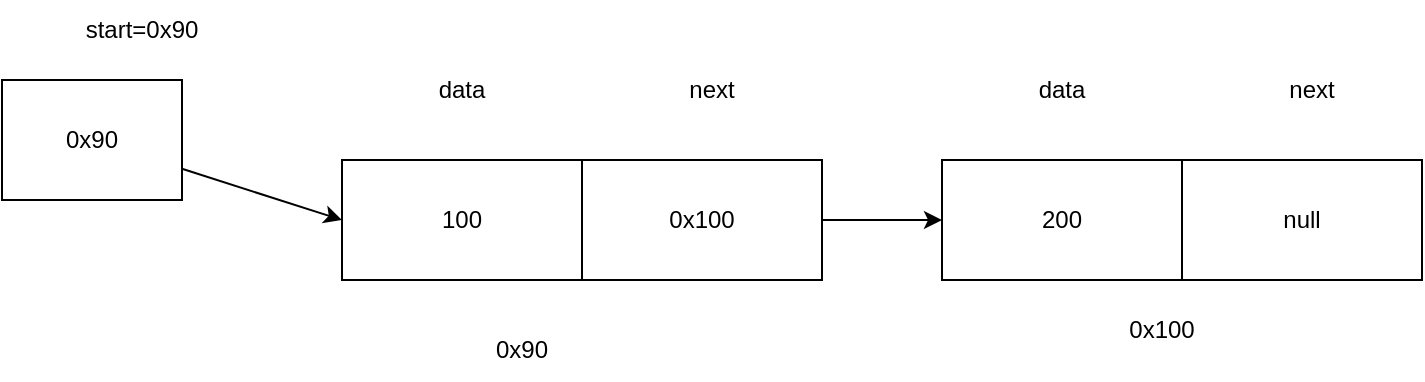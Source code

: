 <mxfile version="20.3.0" type="device" pages="6"><diagram id="IrsukhkZfzrEacSd2S8V" name="Linkedlist"><mxGraphModel dx="860" dy="659" grid="1" gridSize="10" guides="1" tooltips="1" connect="1" arrows="1" fold="1" page="1" pageScale="1" pageWidth="850" pageHeight="1100" math="0" shadow="0"><root><mxCell id="0"/><mxCell id="1" parent="0"/><mxCell id="32v2skrxvZOwGUJoyM3v-17" value="" style="group" vertex="1" connectable="0" parent="1"><mxGeometry x="240" y="100" width="240" height="110" as="geometry"/></mxCell><mxCell id="32v2skrxvZOwGUJoyM3v-13" value="100" style="rounded=0;whiteSpace=wrap;html=1;" vertex="1" parent="32v2skrxvZOwGUJoyM3v-17"><mxGeometry y="50" width="120" height="60" as="geometry"/></mxCell><mxCell id="32v2skrxvZOwGUJoyM3v-14" value="0x100" style="rounded=0;whiteSpace=wrap;html=1;" vertex="1" parent="32v2skrxvZOwGUJoyM3v-17"><mxGeometry x="120" y="50" width="120" height="60" as="geometry"/></mxCell><mxCell id="32v2skrxvZOwGUJoyM3v-15" value="data" style="text;html=1;strokeColor=none;fillColor=none;align=center;verticalAlign=middle;whiteSpace=wrap;rounded=0;" vertex="1" parent="32v2skrxvZOwGUJoyM3v-17"><mxGeometry x="30" width="60" height="30" as="geometry"/></mxCell><mxCell id="32v2skrxvZOwGUJoyM3v-16" value="next" style="text;html=1;strokeColor=none;fillColor=none;align=center;verticalAlign=middle;whiteSpace=wrap;rounded=0;" vertex="1" parent="32v2skrxvZOwGUJoyM3v-17"><mxGeometry x="155" width="60" height="30" as="geometry"/></mxCell><mxCell id="32v2skrxvZOwGUJoyM3v-18" value="" style="group" vertex="1" connectable="0" parent="1"><mxGeometry x="540" y="100" width="240" height="110" as="geometry"/></mxCell><mxCell id="32v2skrxvZOwGUJoyM3v-19" value="200" style="rounded=0;whiteSpace=wrap;html=1;" vertex="1" parent="32v2skrxvZOwGUJoyM3v-18"><mxGeometry y="50" width="120" height="60" as="geometry"/></mxCell><mxCell id="32v2skrxvZOwGUJoyM3v-20" value="null" style="rounded=0;whiteSpace=wrap;html=1;" vertex="1" parent="32v2skrxvZOwGUJoyM3v-18"><mxGeometry x="120" y="50" width="120" height="60" as="geometry"/></mxCell><mxCell id="32v2skrxvZOwGUJoyM3v-21" value="data" style="text;html=1;strokeColor=none;fillColor=none;align=center;verticalAlign=middle;whiteSpace=wrap;rounded=0;" vertex="1" parent="32v2skrxvZOwGUJoyM3v-18"><mxGeometry x="30" width="60" height="30" as="geometry"/></mxCell><mxCell id="32v2skrxvZOwGUJoyM3v-22" value="next" style="text;html=1;strokeColor=none;fillColor=none;align=center;verticalAlign=middle;whiteSpace=wrap;rounded=0;" vertex="1" parent="32v2skrxvZOwGUJoyM3v-18"><mxGeometry x="155" width="60" height="30" as="geometry"/></mxCell><mxCell id="32v2skrxvZOwGUJoyM3v-23" value="0x100" style="text;html=1;strokeColor=none;fillColor=none;align=center;verticalAlign=middle;whiteSpace=wrap;rounded=0;" vertex="1" parent="1"><mxGeometry x="620" y="220" width="60" height="30" as="geometry"/></mxCell><mxCell id="32v2skrxvZOwGUJoyM3v-24" value="" style="endArrow=classic;html=1;rounded=0;entryX=0;entryY=0.5;entryDx=0;entryDy=0;exitX=1;exitY=0.5;exitDx=0;exitDy=0;" edge="1" parent="1" source="32v2skrxvZOwGUJoyM3v-14" target="32v2skrxvZOwGUJoyM3v-19"><mxGeometry width="50" height="50" relative="1" as="geometry"><mxPoint x="330" y="360" as="sourcePoint"/><mxPoint x="380" y="310" as="targetPoint"/></mxGeometry></mxCell><mxCell id="32v2skrxvZOwGUJoyM3v-25" value="0x90" style="text;html=1;strokeColor=none;fillColor=none;align=center;verticalAlign=middle;whiteSpace=wrap;rounded=0;" vertex="1" parent="1"><mxGeometry x="300" y="230" width="60" height="30" as="geometry"/></mxCell><mxCell id="32v2skrxvZOwGUJoyM3v-26" value="start=0x90" style="text;html=1;strokeColor=none;fillColor=none;align=center;verticalAlign=middle;whiteSpace=wrap;rounded=0;" vertex="1" parent="1"><mxGeometry x="110" y="70" width="60" height="30" as="geometry"/></mxCell><mxCell id="32v2skrxvZOwGUJoyM3v-27" value="0x90" style="rounded=0;whiteSpace=wrap;html=1;" vertex="1" parent="1"><mxGeometry x="70" y="110" width="90" height="60" as="geometry"/></mxCell><mxCell id="32v2skrxvZOwGUJoyM3v-28" value="" style="endArrow=classic;html=1;rounded=0;entryX=0;entryY=0.5;entryDx=0;entryDy=0;" edge="1" parent="1" source="32v2skrxvZOwGUJoyM3v-27" target="32v2skrxvZOwGUJoyM3v-13"><mxGeometry width="50" height="50" relative="1" as="geometry"><mxPoint x="380" y="240" as="sourcePoint"/><mxPoint x="430" y="190" as="targetPoint"/></mxGeometry></mxCell></root></mxGraphModel></diagram><diagram name="Append" id="HRQaql8UzGSKRghBdI77"><mxGraphModel dx="946" dy="725" grid="1" gridSize="10" guides="1" tooltips="1" connect="1" arrows="1" fold="1" page="1" pageScale="1" pageWidth="850" pageHeight="1100" math="0" shadow="0"><root><mxCell id="UZjnU6UdBh3p2JYiGrmN-0"/><mxCell id="UZjnU6UdBh3p2JYiGrmN-1" parent="UZjnU6UdBh3p2JYiGrmN-0"/><mxCell id="UZjnU6UdBh3p2JYiGrmN-15" value="start" style="text;html=1;strokeColor=none;fillColor=none;align=center;verticalAlign=middle;whiteSpace=wrap;rounded=0;" vertex="1" parent="UZjnU6UdBh3p2JYiGrmN-1"><mxGeometry x="110" y="70" width="60" height="30" as="geometry"/></mxCell><mxCell id="UZjnU6UdBh3p2JYiGrmN-16" value="0x100" style="rounded=0;whiteSpace=wrap;html=1;" vertex="1" parent="UZjnU6UdBh3p2JYiGrmN-1"><mxGeometry x="70" y="110" width="90" height="60" as="geometry"/></mxCell><mxCell id="UZjnU6UdBh3p2JYiGrmN-8" value="200" style="rounded=0;whiteSpace=wrap;html=1;" vertex="1" parent="UZjnU6UdBh3p2JYiGrmN-1"><mxGeometry x="250" y="110" width="120" height="60" as="geometry"/></mxCell><mxCell id="UZjnU6UdBh3p2JYiGrmN-9" value="0x200" style="rounded=0;whiteSpace=wrap;html=1;" vertex="1" parent="UZjnU6UdBh3p2JYiGrmN-1"><mxGeometry x="370" y="110" width="120" height="60" as="geometry"/></mxCell><mxCell id="UZjnU6UdBh3p2JYiGrmN-12" value="0x100" style="text;html=1;strokeColor=none;fillColor=none;align=center;verticalAlign=middle;whiteSpace=wrap;rounded=0;" vertex="1" parent="UZjnU6UdBh3p2JYiGrmN-1"><mxGeometry x="330" y="180" width="60" height="30" as="geometry"/></mxCell><mxCell id="MMWCtBkgz4PYOvHi4xSB-0" value="" style="endArrow=classic;html=1;rounded=0;exitX=1;exitY=0.5;exitDx=0;exitDy=0;" edge="1" parent="UZjnU6UdBh3p2JYiGrmN-1" source="UZjnU6UdBh3p2JYiGrmN-16" target="UZjnU6UdBh3p2JYiGrmN-8"><mxGeometry width="50" height="50" relative="1" as="geometry"><mxPoint x="400" y="360" as="sourcePoint"/><mxPoint x="450" y="310" as="targetPoint"/></mxGeometry></mxCell><mxCell id="MMWCtBkgz4PYOvHi4xSB-1" value="300" style="rounded=0;whiteSpace=wrap;html=1;" vertex="1" parent="UZjnU6UdBh3p2JYiGrmN-1"><mxGeometry x="425" y="310" width="120" height="60" as="geometry"/></mxCell><mxCell id="MMWCtBkgz4PYOvHi4xSB-2" value="0x300" style="rounded=0;whiteSpace=wrap;html=1;" vertex="1" parent="UZjnU6UdBh3p2JYiGrmN-1"><mxGeometry x="545" y="310" width="120" height="60" as="geometry"/></mxCell><mxCell id="MMWCtBkgz4PYOvHi4xSB-3" value="0x200" style="text;html=1;strokeColor=none;fillColor=none;align=center;verticalAlign=middle;whiteSpace=wrap;rounded=0;" vertex="1" parent="UZjnU6UdBh3p2JYiGrmN-1"><mxGeometry x="505" y="380" width="60" height="30" as="geometry"/></mxCell><mxCell id="MMWCtBkgz4PYOvHi4xSB-4" value="" style="endArrow=classic;html=1;rounded=0;exitX=0.5;exitY=1;exitDx=0;exitDy=0;entryX=0.5;entryY=0;entryDx=0;entryDy=0;" edge="1" parent="UZjnU6UdBh3p2JYiGrmN-1" source="UZjnU6UdBh3p2JYiGrmN-9" target="MMWCtBkgz4PYOvHi4xSB-1"><mxGeometry width="50" height="50" relative="1" as="geometry"><mxPoint x="400" y="360" as="sourcePoint"/><mxPoint x="450" y="310" as="targetPoint"/></mxGeometry></mxCell><mxCell id="MMWCtBkgz4PYOvHi4xSB-6" value="400" style="rounded=0;whiteSpace=wrap;html=1;" vertex="1" parent="UZjnU6UdBh3p2JYiGrmN-1"><mxGeometry x="490" y="510" width="120" height="60" as="geometry"/></mxCell><mxCell id="MMWCtBkgz4PYOvHi4xSB-7" value="null" style="rounded=0;whiteSpace=wrap;html=1;" vertex="1" parent="UZjnU6UdBh3p2JYiGrmN-1"><mxGeometry x="610" y="510" width="120" height="60" as="geometry"/></mxCell><mxCell id="MMWCtBkgz4PYOvHi4xSB-8" value="0x300" style="text;html=1;strokeColor=none;fillColor=none;align=center;verticalAlign=middle;whiteSpace=wrap;rounded=0;" vertex="1" parent="UZjnU6UdBh3p2JYiGrmN-1"><mxGeometry x="570" y="580" width="60" height="30" as="geometry"/></mxCell><mxCell id="MMWCtBkgz4PYOvHi4xSB-9" value="" style="endArrow=classic;html=1;rounded=0;entryX=0.083;entryY=0;entryDx=0;entryDy=0;entryPerimeter=0;" edge="1" parent="UZjnU6UdBh3p2JYiGrmN-1" source="MMWCtBkgz4PYOvHi4xSB-2" target="MMWCtBkgz4PYOvHi4xSB-7"><mxGeometry width="50" height="50" relative="1" as="geometry"><mxPoint x="400" y="360" as="sourcePoint"/><mxPoint x="450" y="310" as="targetPoint"/></mxGeometry></mxCell></root></mxGraphModel></diagram><diagram name="DeleteLast" id="V3vlc_L3C6m1y5IKAArZ"><mxGraphModel dx="946" dy="725" grid="1" gridSize="10" guides="1" tooltips="1" connect="1" arrows="1" fold="1" page="1" pageScale="1" pageWidth="850" pageHeight="1100" math="0" shadow="0"><root><mxCell id="mt6zEX8QhnIAoZir_UA--0"/><mxCell id="mt6zEX8QhnIAoZir_UA--1" parent="mt6zEX8QhnIAoZir_UA--0"/><mxCell id="mt6zEX8QhnIAoZir_UA--2" value="start" style="text;html=1;strokeColor=none;fillColor=none;align=center;verticalAlign=middle;whiteSpace=wrap;rounded=0;" vertex="1" parent="mt6zEX8QhnIAoZir_UA--1"><mxGeometry x="110" y="70" width="60" height="30" as="geometry"/></mxCell><mxCell id="mt6zEX8QhnIAoZir_UA--3" value="0x100" style="rounded=0;whiteSpace=wrap;html=1;" vertex="1" parent="mt6zEX8QhnIAoZir_UA--1"><mxGeometry x="70" y="110" width="90" height="60" as="geometry"/></mxCell><mxCell id="mt6zEX8QhnIAoZir_UA--4" value="200" style="rounded=0;whiteSpace=wrap;html=1;" vertex="1" parent="mt6zEX8QhnIAoZir_UA--1"><mxGeometry x="250" y="110" width="120" height="60" as="geometry"/></mxCell><mxCell id="mt6zEX8QhnIAoZir_UA--5" value="0x200" style="rounded=0;whiteSpace=wrap;html=1;" vertex="1" parent="mt6zEX8QhnIAoZir_UA--1"><mxGeometry x="370" y="110" width="120" height="60" as="geometry"/></mxCell><mxCell id="mt6zEX8QhnIAoZir_UA--6" value="0x100" style="text;html=1;strokeColor=none;fillColor=none;align=center;verticalAlign=middle;whiteSpace=wrap;rounded=0;" vertex="1" parent="mt6zEX8QhnIAoZir_UA--1"><mxGeometry x="330" y="180" width="60" height="30" as="geometry"/></mxCell><mxCell id="mt6zEX8QhnIAoZir_UA--7" value="" style="endArrow=classic;html=1;rounded=0;exitX=1;exitY=0.5;exitDx=0;exitDy=0;" edge="1" parent="mt6zEX8QhnIAoZir_UA--1" source="mt6zEX8QhnIAoZir_UA--3" target="mt6zEX8QhnIAoZir_UA--4"><mxGeometry width="50" height="50" relative="1" as="geometry"><mxPoint x="400" y="360" as="sourcePoint"/><mxPoint x="450" y="310" as="targetPoint"/></mxGeometry></mxCell><mxCell id="mt6zEX8QhnIAoZir_UA--8" value="300" style="rounded=0;whiteSpace=wrap;html=1;" vertex="1" parent="mt6zEX8QhnIAoZir_UA--1"><mxGeometry x="425" y="310" width="120" height="60" as="geometry"/></mxCell><mxCell id="mt6zEX8QhnIAoZir_UA--9" value="0x300" style="rounded=0;whiteSpace=wrap;html=1;" vertex="1" parent="mt6zEX8QhnIAoZir_UA--1"><mxGeometry x="545" y="310" width="120" height="60" as="geometry"/></mxCell><mxCell id="mt6zEX8QhnIAoZir_UA--10" value="0x200" style="text;html=1;strokeColor=none;fillColor=none;align=center;verticalAlign=middle;whiteSpace=wrap;rounded=0;" vertex="1" parent="mt6zEX8QhnIAoZir_UA--1"><mxGeometry x="505" y="380" width="60" height="30" as="geometry"/></mxCell><mxCell id="mt6zEX8QhnIAoZir_UA--11" value="" style="endArrow=classic;html=1;rounded=0;exitX=0.5;exitY=1;exitDx=0;exitDy=0;entryX=0.5;entryY=0;entryDx=0;entryDy=0;" edge="1" parent="mt6zEX8QhnIAoZir_UA--1" source="mt6zEX8QhnIAoZir_UA--5" target="mt6zEX8QhnIAoZir_UA--8"><mxGeometry width="50" height="50" relative="1" as="geometry"><mxPoint x="400" y="360" as="sourcePoint"/><mxPoint x="450" y="310" as="targetPoint"/></mxGeometry></mxCell><mxCell id="mt6zEX8QhnIAoZir_UA--12" value="400" style="rounded=0;whiteSpace=wrap;html=1;" vertex="1" parent="mt6zEX8QhnIAoZir_UA--1"><mxGeometry x="490" y="510" width="120" height="60" as="geometry"/></mxCell><mxCell id="mt6zEX8QhnIAoZir_UA--13" value="null" style="rounded=0;whiteSpace=wrap;html=1;" vertex="1" parent="mt6zEX8QhnIAoZir_UA--1"><mxGeometry x="610" y="510" width="120" height="60" as="geometry"/></mxCell><mxCell id="mt6zEX8QhnIAoZir_UA--14" value="0x300" style="text;html=1;strokeColor=none;fillColor=none;align=center;verticalAlign=middle;whiteSpace=wrap;rounded=0;" vertex="1" parent="mt6zEX8QhnIAoZir_UA--1"><mxGeometry x="570" y="580" width="60" height="30" as="geometry"/></mxCell><mxCell id="mt6zEX8QhnIAoZir_UA--15" value="" style="endArrow=classic;html=1;rounded=0;entryX=0.083;entryY=0;entryDx=0;entryDy=0;entryPerimeter=0;" edge="1" parent="mt6zEX8QhnIAoZir_UA--1" source="mt6zEX8QhnIAoZir_UA--9" target="mt6zEX8QhnIAoZir_UA--13"><mxGeometry width="50" height="50" relative="1" as="geometry"><mxPoint x="400" y="360" as="sourcePoint"/><mxPoint x="450" y="310" as="targetPoint"/></mxGeometry></mxCell></root></mxGraphModel></diagram><diagram name="DeleteFirst" id="oUMad9ESN9pfwrGpKEr3"><mxGraphModel dx="946" dy="725" grid="1" gridSize="10" guides="1" tooltips="1" connect="1" arrows="1" fold="1" page="1" pageScale="1" pageWidth="850" pageHeight="1100" math="0" shadow="0"><root><mxCell id="bEh6lJuDlu8UbHkpeZub-0"/><mxCell id="bEh6lJuDlu8UbHkpeZub-1" parent="bEh6lJuDlu8UbHkpeZub-0"/><mxCell id="bEh6lJuDlu8UbHkpeZub-2" value="start" style="text;html=1;strokeColor=none;fillColor=none;align=center;verticalAlign=middle;whiteSpace=wrap;rounded=0;" vertex="1" parent="bEh6lJuDlu8UbHkpeZub-1"><mxGeometry x="110" y="70" width="60" height="30" as="geometry"/></mxCell><mxCell id="bEh6lJuDlu8UbHkpeZub-3" value="0x200" style="rounded=0;whiteSpace=wrap;html=1;" vertex="1" parent="bEh6lJuDlu8UbHkpeZub-1"><mxGeometry x="70" y="110" width="90" height="60" as="geometry"/></mxCell><mxCell id="bEh6lJuDlu8UbHkpeZub-4" value="200" style="rounded=0;whiteSpace=wrap;html=1;" vertex="1" parent="bEh6lJuDlu8UbHkpeZub-1"><mxGeometry x="250" y="110" width="120" height="60" as="geometry"/></mxCell><mxCell id="bEh6lJuDlu8UbHkpeZub-5" value="0x200" style="rounded=0;whiteSpace=wrap;html=1;" vertex="1" parent="bEh6lJuDlu8UbHkpeZub-1"><mxGeometry x="370" y="110" width="120" height="60" as="geometry"/></mxCell><mxCell id="bEh6lJuDlu8UbHkpeZub-6" value="0x100" style="text;html=1;strokeColor=none;fillColor=none;align=center;verticalAlign=middle;whiteSpace=wrap;rounded=0;" vertex="1" parent="bEh6lJuDlu8UbHkpeZub-1"><mxGeometry x="330" y="180" width="60" height="30" as="geometry"/></mxCell><mxCell id="bEh6lJuDlu8UbHkpeZub-8" value="300" style="rounded=0;whiteSpace=wrap;html=1;" vertex="1" parent="bEh6lJuDlu8UbHkpeZub-1"><mxGeometry x="425" y="310" width="120" height="60" as="geometry"/></mxCell><mxCell id="bEh6lJuDlu8UbHkpeZub-9" value="0x300" style="rounded=0;whiteSpace=wrap;html=1;" vertex="1" parent="bEh6lJuDlu8UbHkpeZub-1"><mxGeometry x="545" y="310" width="120" height="60" as="geometry"/></mxCell><mxCell id="bEh6lJuDlu8UbHkpeZub-10" value="0x200" style="text;html=1;strokeColor=none;fillColor=none;align=center;verticalAlign=middle;whiteSpace=wrap;rounded=0;" vertex="1" parent="bEh6lJuDlu8UbHkpeZub-1"><mxGeometry x="505" y="380" width="60" height="30" as="geometry"/></mxCell><mxCell id="bEh6lJuDlu8UbHkpeZub-11" value="" style="endArrow=classic;html=1;rounded=0;exitX=1;exitY=0.75;exitDx=0;exitDy=0;entryX=0.5;entryY=0;entryDx=0;entryDy=0;" edge="1" parent="bEh6lJuDlu8UbHkpeZub-1" source="bEh6lJuDlu8UbHkpeZub-3" target="bEh6lJuDlu8UbHkpeZub-8"><mxGeometry width="50" height="50" relative="1" as="geometry"><mxPoint x="400" y="360" as="sourcePoint"/><mxPoint x="450" y="310" as="targetPoint"/></mxGeometry></mxCell><mxCell id="bEh6lJuDlu8UbHkpeZub-12" value="400" style="rounded=0;whiteSpace=wrap;html=1;" vertex="1" parent="bEh6lJuDlu8UbHkpeZub-1"><mxGeometry x="490" y="510" width="120" height="60" as="geometry"/></mxCell><mxCell id="bEh6lJuDlu8UbHkpeZub-13" value="null" style="rounded=0;whiteSpace=wrap;html=1;" vertex="1" parent="bEh6lJuDlu8UbHkpeZub-1"><mxGeometry x="610" y="510" width="120" height="60" as="geometry"/></mxCell><mxCell id="bEh6lJuDlu8UbHkpeZub-14" value="0x300" style="text;html=1;strokeColor=none;fillColor=none;align=center;verticalAlign=middle;whiteSpace=wrap;rounded=0;" vertex="1" parent="bEh6lJuDlu8UbHkpeZub-1"><mxGeometry x="570" y="580" width="60" height="30" as="geometry"/></mxCell><mxCell id="bEh6lJuDlu8UbHkpeZub-15" value="" style="endArrow=classic;html=1;rounded=0;entryX=0.083;entryY=0;entryDx=0;entryDy=0;entryPerimeter=0;" edge="1" parent="bEh6lJuDlu8UbHkpeZub-1" source="bEh6lJuDlu8UbHkpeZub-9" target="bEh6lJuDlu8UbHkpeZub-13"><mxGeometry width="50" height="50" relative="1" as="geometry"><mxPoint x="400" y="360" as="sourcePoint"/><mxPoint x="450" y="310" as="targetPoint"/></mxGeometry></mxCell></root></mxGraphModel></diagram><diagram name="DeleteMiddle" id="kU1yCV9_obeNEsST1yhP"><mxGraphModel dx="946" dy="725" grid="1" gridSize="10" guides="1" tooltips="1" connect="1" arrows="1" fold="1" page="1" pageScale="1" pageWidth="850" pageHeight="1100" math="0" shadow="0"><root><mxCell id="-gmLCuJNMzqCPuKmqEON-0"/><mxCell id="-gmLCuJNMzqCPuKmqEON-1" parent="-gmLCuJNMzqCPuKmqEON-0"/><mxCell id="-gmLCuJNMzqCPuKmqEON-2" value="start" style="text;html=1;strokeColor=none;fillColor=none;align=center;verticalAlign=middle;whiteSpace=wrap;rounded=0;" vertex="1" parent="-gmLCuJNMzqCPuKmqEON-1"><mxGeometry x="110" y="70" width="60" height="30" as="geometry"/></mxCell><mxCell id="-gmLCuJNMzqCPuKmqEON-3" value="0x100" style="rounded=0;whiteSpace=wrap;html=1;" vertex="1" parent="-gmLCuJNMzqCPuKmqEON-1"><mxGeometry x="70" y="110" width="90" height="60" as="geometry"/></mxCell><mxCell id="-gmLCuJNMzqCPuKmqEON-4" value="200" style="rounded=0;whiteSpace=wrap;html=1;" vertex="1" parent="-gmLCuJNMzqCPuKmqEON-1"><mxGeometry x="250" y="110" width="120" height="60" as="geometry"/></mxCell><mxCell id="-gmLCuJNMzqCPuKmqEON-5" value="0x200" style="rounded=0;whiteSpace=wrap;html=1;" vertex="1" parent="-gmLCuJNMzqCPuKmqEON-1"><mxGeometry x="370" y="110" width="120" height="60" as="geometry"/></mxCell><mxCell id="-gmLCuJNMzqCPuKmqEON-6" value="0x100" style="text;html=1;strokeColor=none;fillColor=none;align=center;verticalAlign=middle;whiteSpace=wrap;rounded=0;" vertex="1" parent="-gmLCuJNMzqCPuKmqEON-1"><mxGeometry x="330" y="180" width="60" height="30" as="geometry"/></mxCell><mxCell id="-gmLCuJNMzqCPuKmqEON-7" value="" style="endArrow=classic;html=1;rounded=0;exitX=1;exitY=0.5;exitDx=0;exitDy=0;" edge="1" parent="-gmLCuJNMzqCPuKmqEON-1" source="-gmLCuJNMzqCPuKmqEON-3" target="-gmLCuJNMzqCPuKmqEON-4"><mxGeometry width="50" height="50" relative="1" as="geometry"><mxPoint x="400" y="360" as="sourcePoint"/><mxPoint x="450" y="310" as="targetPoint"/></mxGeometry></mxCell><mxCell id="-gmLCuJNMzqCPuKmqEON-8" value="300" style="rounded=0;whiteSpace=wrap;html=1;" vertex="1" parent="-gmLCuJNMzqCPuKmqEON-1"><mxGeometry x="425" y="310" width="120" height="60" as="geometry"/></mxCell><mxCell id="-gmLCuJNMzqCPuKmqEON-9" value="0x300" style="rounded=0;whiteSpace=wrap;html=1;" vertex="1" parent="-gmLCuJNMzqCPuKmqEON-1"><mxGeometry x="545" y="310" width="120" height="60" as="geometry"/></mxCell><mxCell id="-gmLCuJNMzqCPuKmqEON-10" value="0x200" style="text;html=1;strokeColor=none;fillColor=none;align=center;verticalAlign=middle;whiteSpace=wrap;rounded=0;" vertex="1" parent="-gmLCuJNMzqCPuKmqEON-1"><mxGeometry x="505" y="380" width="60" height="30" as="geometry"/></mxCell><mxCell id="-gmLCuJNMzqCPuKmqEON-11" value="" style="endArrow=classic;html=1;rounded=0;exitX=0.5;exitY=1;exitDx=0;exitDy=0;entryX=0.5;entryY=0;entryDx=0;entryDy=0;" edge="1" parent="-gmLCuJNMzqCPuKmqEON-1" source="-gmLCuJNMzqCPuKmqEON-5" target="-gmLCuJNMzqCPuKmqEON-8"><mxGeometry width="50" height="50" relative="1" as="geometry"><mxPoint x="400" y="360" as="sourcePoint"/><mxPoint x="450" y="310" as="targetPoint"/></mxGeometry></mxCell><mxCell id="-gmLCuJNMzqCPuKmqEON-12" value="400" style="rounded=0;whiteSpace=wrap;html=1;" vertex="1" parent="-gmLCuJNMzqCPuKmqEON-1"><mxGeometry x="490" y="510" width="120" height="60" as="geometry"/></mxCell><mxCell id="-gmLCuJNMzqCPuKmqEON-13" value="null" style="rounded=0;whiteSpace=wrap;html=1;" vertex="1" parent="-gmLCuJNMzqCPuKmqEON-1"><mxGeometry x="610" y="510" width="120" height="60" as="geometry"/></mxCell><mxCell id="-gmLCuJNMzqCPuKmqEON-14" value="0x300" style="text;html=1;strokeColor=none;fillColor=none;align=center;verticalAlign=middle;whiteSpace=wrap;rounded=0;" vertex="1" parent="-gmLCuJNMzqCPuKmqEON-1"><mxGeometry x="570" y="580" width="60" height="30" as="geometry"/></mxCell><mxCell id="-gmLCuJNMzqCPuKmqEON-15" value="" style="endArrow=classic;html=1;rounded=0;entryX=0.083;entryY=0;entryDx=0;entryDy=0;entryPerimeter=0;" edge="1" parent="-gmLCuJNMzqCPuKmqEON-1" source="-gmLCuJNMzqCPuKmqEON-9" target="-gmLCuJNMzqCPuKmqEON-13"><mxGeometry width="50" height="50" relative="1" as="geometry"><mxPoint x="400" y="360" as="sourcePoint"/><mxPoint x="450" y="310" as="targetPoint"/></mxGeometry></mxCell></root></mxGraphModel></diagram><diagram name="Prepend" id="Z2wb5srpxSbxVxLV81Xp"><mxGraphModel dx="946" dy="725" grid="1" gridSize="10" guides="1" tooltips="1" connect="1" arrows="1" fold="1" page="1" pageScale="1" pageWidth="850" pageHeight="1100" math="0" shadow="0"><root><mxCell id="D2AkhDsKONg44QCmIUOz-0"/><mxCell id="D2AkhDsKONg44QCmIUOz-1" parent="D2AkhDsKONg44QCmIUOz-0"/><mxCell id="D2AkhDsKONg44QCmIUOz-2" value="start" style="text;html=1;strokeColor=none;fillColor=none;align=center;verticalAlign=middle;whiteSpace=wrap;rounded=0;" vertex="1" parent="D2AkhDsKONg44QCmIUOz-1"><mxGeometry x="110" y="70" width="60" height="30" as="geometry"/></mxCell><mxCell id="D2AkhDsKONg44QCmIUOz-3" value="0x200" style="rounded=0;whiteSpace=wrap;html=1;" vertex="1" parent="D2AkhDsKONg44QCmIUOz-1"><mxGeometry x="70" y="110" width="90" height="60" as="geometry"/></mxCell><mxCell id="D2AkhDsKONg44QCmIUOz-4" value="200" style="rounded=0;whiteSpace=wrap;html=1;" vertex="1" parent="D2AkhDsKONg44QCmIUOz-1"><mxGeometry x="230" y="110" width="120" height="60" as="geometry"/></mxCell><mxCell id="D2AkhDsKONg44QCmIUOz-5" value="null" style="rounded=0;whiteSpace=wrap;html=1;" vertex="1" parent="D2AkhDsKONg44QCmIUOz-1"><mxGeometry x="350" y="110" width="120" height="60" as="geometry"/></mxCell><mxCell id="D2AkhDsKONg44QCmIUOz-6" value="0x100" style="text;html=1;strokeColor=none;fillColor=none;align=center;verticalAlign=middle;whiteSpace=wrap;rounded=0;" vertex="1" parent="D2AkhDsKONg44QCmIUOz-1"><mxGeometry x="310" y="180" width="60" height="30" as="geometry"/></mxCell><mxCell id="55J40QSadfF9I1OC0kQI-0" value="" style="endArrow=classic;html=1;rounded=0;exitX=1;exitY=0.5;exitDx=0;exitDy=0;" edge="1" parent="D2AkhDsKONg44QCmIUOz-1" source="D2AkhDsKONg44QCmIUOz-3" target="55J40QSadfF9I1OC0kQI-1"><mxGeometry width="50" height="50" relative="1" as="geometry"><mxPoint x="400" y="430" as="sourcePoint"/><mxPoint x="450" y="380" as="targetPoint"/></mxGeometry></mxCell><mxCell id="55J40QSadfF9I1OC0kQI-1" value="300" style="rounded=0;whiteSpace=wrap;html=1;" vertex="1" parent="D2AkhDsKONg44QCmIUOz-1"><mxGeometry x="130" y="300" width="120" height="60" as="geometry"/></mxCell><mxCell id="55J40QSadfF9I1OC0kQI-2" value="0x100" style="rounded=0;whiteSpace=wrap;html=1;" vertex="1" parent="D2AkhDsKONg44QCmIUOz-1"><mxGeometry x="250" y="300" width="120" height="60" as="geometry"/></mxCell><mxCell id="55J40QSadfF9I1OC0kQI-3" value="0x200" style="text;html=1;strokeColor=none;fillColor=none;align=center;verticalAlign=middle;whiteSpace=wrap;rounded=0;" vertex="1" parent="D2AkhDsKONg44QCmIUOz-1"><mxGeometry x="210" y="370" width="60" height="30" as="geometry"/></mxCell><mxCell id="55J40QSadfF9I1OC0kQI-4" value="" style="endArrow=classic;html=1;rounded=0;entryX=0.575;entryY=1.067;entryDx=0;entryDy=0;entryPerimeter=0;" edge="1" parent="D2AkhDsKONg44QCmIUOz-1" source="55J40QSadfF9I1OC0kQI-2" target="D2AkhDsKONg44QCmIUOz-5"><mxGeometry width="50" height="50" relative="1" as="geometry"><mxPoint x="400" y="430" as="sourcePoint"/><mxPoint x="450" y="380" as="targetPoint"/></mxGeometry></mxCell></root></mxGraphModel></diagram></mxfile>